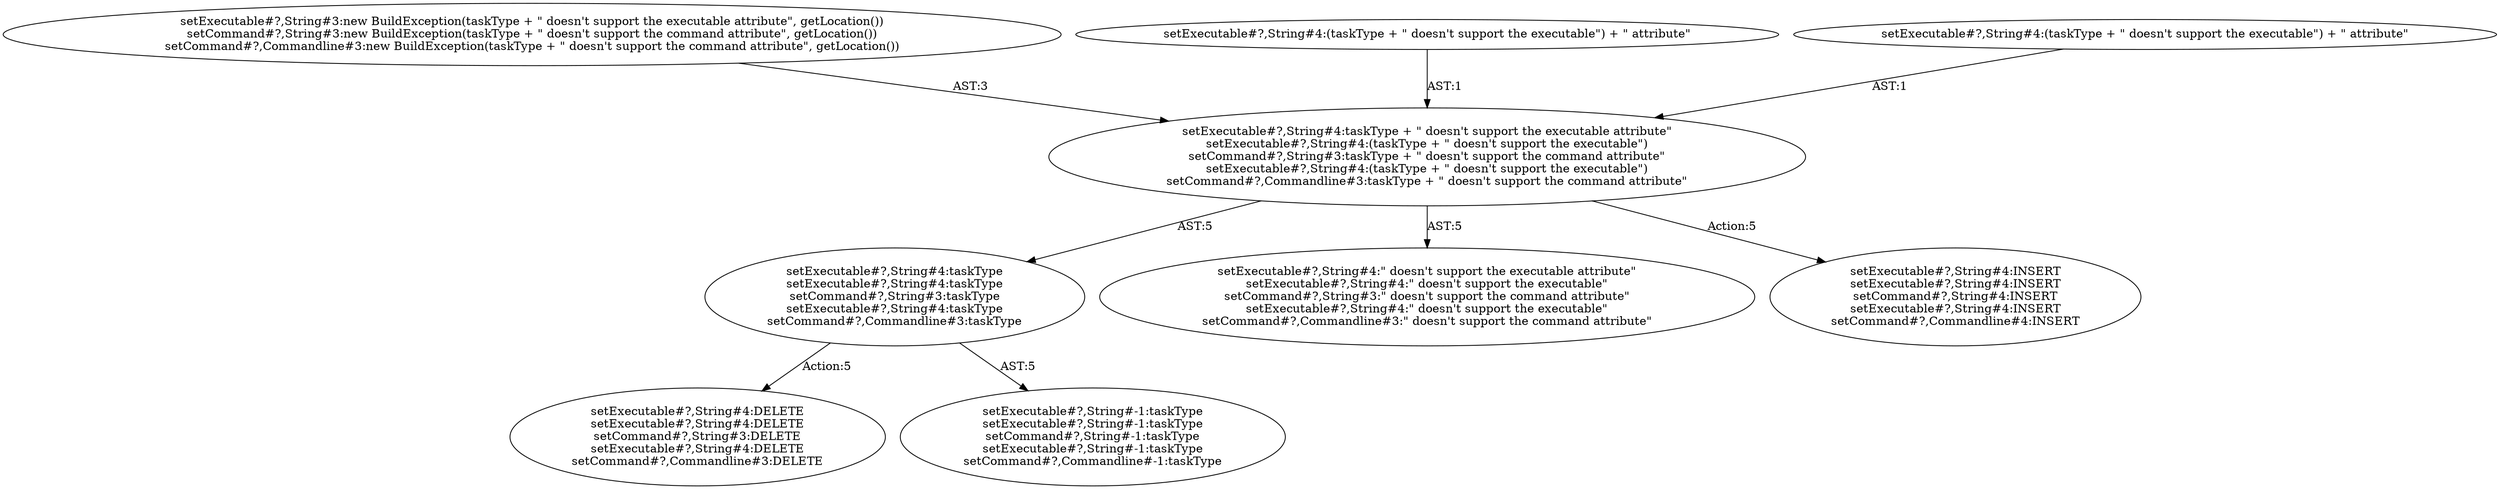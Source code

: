 digraph "Pattern" {
0 [label="setExecutable#?,String#4:DELETE
setExecutable#?,String#4:DELETE
setCommand#?,String#3:DELETE
setExecutable#?,String#4:DELETE
setCommand#?,Commandline#3:DELETE" shape=ellipse]
1 [label="setExecutable#?,String#4:taskType
setExecutable#?,String#4:taskType
setCommand#?,String#3:taskType
setExecutable#?,String#4:taskType
setCommand#?,Commandline#3:taskType" shape=ellipse]
2 [label="setExecutable#?,String#4:taskType + \" doesn\'t support the executable attribute\"
setExecutable#?,String#4:(taskType + \" doesn\'t support the executable\")
setCommand#?,String#3:taskType + \" doesn\'t support the command attribute\"
setExecutable#?,String#4:(taskType + \" doesn\'t support the executable\")
setCommand#?,Commandline#3:taskType + \" doesn\'t support the command attribute\"" shape=ellipse]
3 [label="setExecutable#?,String#3:new BuildException(taskType + \" doesn\'t support the executable attribute\", getLocation())
setCommand#?,String#3:new BuildException(taskType + \" doesn\'t support the command attribute\", getLocation())
setCommand#?,Commandline#3:new BuildException(taskType + \" doesn\'t support the command attribute\", getLocation())" shape=ellipse]
4 [label="setExecutable#?,String#4:\" doesn\'t support the executable attribute\"
setExecutable#?,String#4:\" doesn\'t support the executable\"
setCommand#?,String#3:\" doesn\'t support the command attribute\"
setExecutable#?,String#4:\" doesn\'t support the executable\"
setCommand#?,Commandline#3:\" doesn\'t support the command attribute\"" shape=ellipse]
5 [label="setExecutable#?,String#4:INSERT
setExecutable#?,String#4:INSERT
setCommand#?,String#4:INSERT
setExecutable#?,String#4:INSERT
setCommand#?,Commandline#4:INSERT" shape=ellipse]
6 [label="setExecutable#?,String#-1:taskType
setExecutable#?,String#-1:taskType
setCommand#?,String#-1:taskType
setExecutable#?,String#-1:taskType
setCommand#?,Commandline#-1:taskType" shape=ellipse]
7 [label="setExecutable#?,String#4:(taskType + \" doesn\'t support the executable\") + \" attribute\"" shape=ellipse]
8 [label="setExecutable#?,String#4:(taskType + \" doesn\'t support the executable\") + \" attribute\"" shape=ellipse]
1 -> 0 [label="Action:5"];
1 -> 6 [label="AST:5"];
2 -> 1 [label="AST:5"];
2 -> 4 [label="AST:5"];
2 -> 5 [label="Action:5"];
3 -> 2 [label="AST:3"];
7 -> 2 [label="AST:1"];
8 -> 2 [label="AST:1"];
}